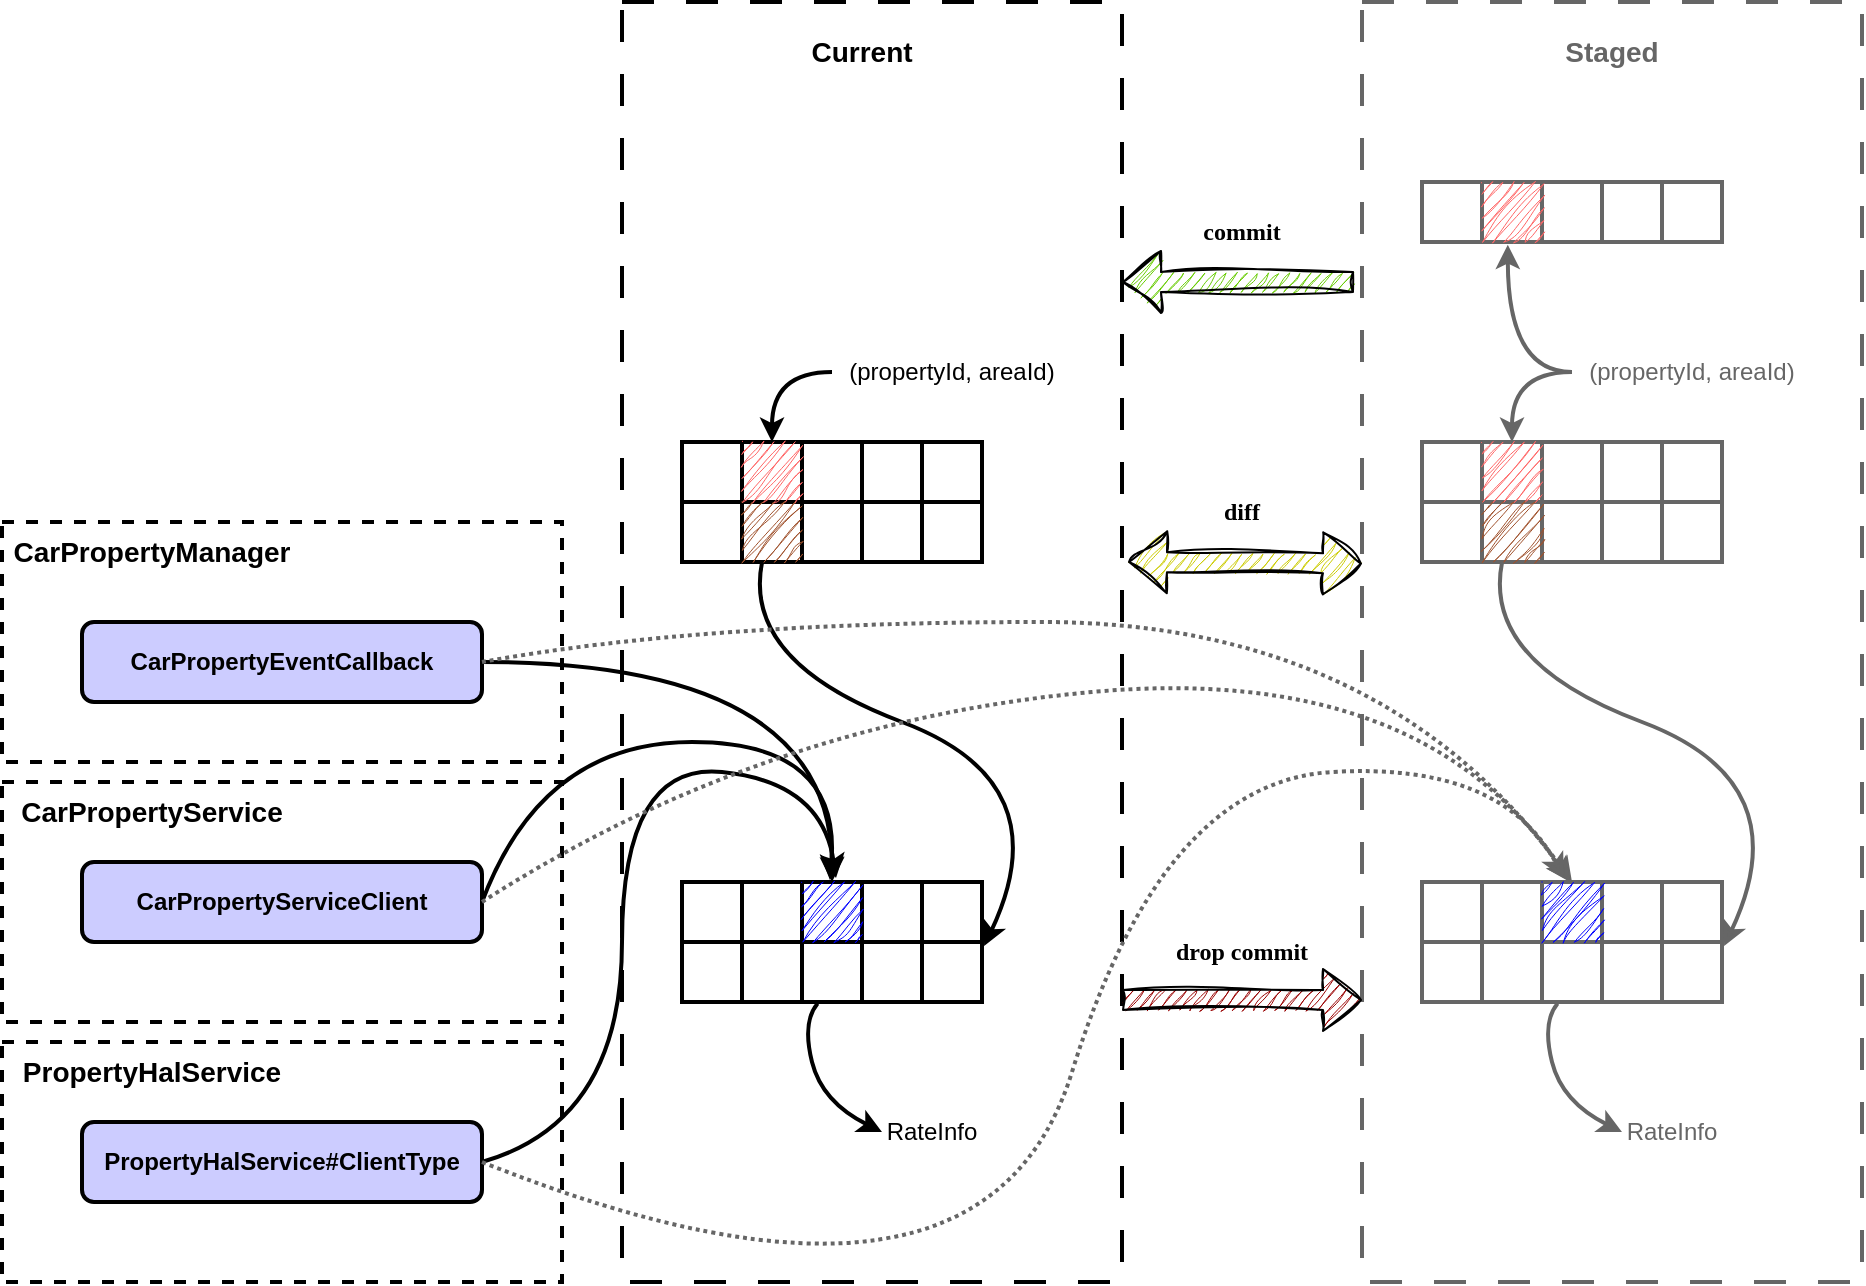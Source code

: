 <mxfile>
    <diagram id="sAGW7VAgsZ0qufuvJavb" name="第 1 页">
        <mxGraphModel dx="574" dy="1139" grid="1" gridSize="10" guides="1" tooltips="1" connect="1" arrows="1" fold="1" page="1" pageScale="1" pageWidth="1169" pageHeight="1654" math="0" shadow="0">
            <root>
                <mxCell id="0"/>
                <mxCell id="1" parent="0"/>
                <mxCell id="49" value="" style="rounded=0;whiteSpace=wrap;html=1;strokeWidth=2;dashed=1;dashPattern=8 8;" vertex="1" parent="1">
                    <mxGeometry x="740" y="160" width="250" height="640" as="geometry"/>
                </mxCell>
                <mxCell id="47" value="" style="rounded=0;whiteSpace=wrap;html=1;strokeWidth=2;dashed=1;" vertex="1" parent="1">
                    <mxGeometry x="430" y="680" width="280" height="120" as="geometry"/>
                </mxCell>
                <mxCell id="48" value="PropertyHalService" style="text;html=1;align=center;verticalAlign=middle;whiteSpace=wrap;rounded=0;fontStyle=1;fontSize=14;" vertex="1" parent="1">
                    <mxGeometry x="440" y="680" width="130" height="30" as="geometry"/>
                </mxCell>
                <mxCell id="44" value="" style="rounded=0;whiteSpace=wrap;html=1;strokeWidth=2;dashed=1;" vertex="1" parent="1">
                    <mxGeometry x="430" y="550" width="280" height="120" as="geometry"/>
                </mxCell>
                <mxCell id="42" value="" style="rounded=0;whiteSpace=wrap;html=1;strokeWidth=2;dashed=1;" vertex="1" parent="1">
                    <mxGeometry x="430" y="420" width="280" height="120" as="geometry"/>
                </mxCell>
                <mxCell id="3" value="" style="shape=table;startSize=0;container=1;collapsible=0;childLayout=tableLayout;fontSize=16;strokeWidth=2;" vertex="1" parent="1">
                    <mxGeometry x="770" y="380" width="150" height="60" as="geometry"/>
                </mxCell>
                <mxCell id="4" value="" style="shape=tableRow;horizontal=0;startSize=0;swimlaneHead=0;swimlaneBody=0;strokeColor=inherit;top=0;left=0;bottom=0;right=0;collapsible=0;dropTarget=0;fillColor=none;points=[[0,0.5],[1,0.5]];portConstraint=eastwest;fontSize=16;" vertex="1" parent="3">
                    <mxGeometry width="150" height="30" as="geometry"/>
                </mxCell>
                <mxCell id="5" value="" style="shape=partialRectangle;html=1;whiteSpace=wrap;connectable=0;strokeColor=inherit;overflow=hidden;fillColor=none;top=0;left=0;bottom=0;right=0;pointerEvents=1;fontSize=16;" vertex="1" parent="4">
                    <mxGeometry width="30" height="30" as="geometry">
                        <mxRectangle width="30" height="30" as="alternateBounds"/>
                    </mxGeometry>
                </mxCell>
                <mxCell id="6" value="&lt;span style=&quot;font-family: monospace; font-size: 0px; text-align: start; text-wrap-mode: nowrap;&quot;&gt;%3CmxGraphModel%3E%3Croot%3E%3CmxCell%20id%3D%220%22%2F%3E%3CmxCell%20id%3D%221%22%20parent%3D%220%22%2F%3E%3CmxCell%20id%3D%222%22%20value%3D%22%22%20style%3D%22shape%3DpartialRectangle%3Bhtml%3D1%3BwhiteSpace%3Dwrap%3Bconnectable%3D0%3BstrokeColor%3D%23000000%3Boverflow%3Dhidden%3BfillColor%3D%23FF6666%3Btop%3D0%3Bleft%3D0%3Bbottom%3D0%3Bright%3D0%3BpointerEvents%3D1%3BfontSize%3D16%3Bsketch%3D1%3BcurveFitting%3D1%3Bjiggle%3D2%3B%22%20vertex%3D%221%22%20parent%3D%221%22%3E%3CmxGeometry%20x%3D%22320%22%20y%3D%2280%22%20width%3D%2230%22%20height%3D%2230%22%20as%3D%22geometry%22%3E%3CmxRectangle%20width%3D%2230%22%20height%3D%2230%22%20as%3D%22alternateBounds%22%2F%3E%3C%2FmxGeometry%3E%3C%2FmxCell%3E%3C%2Froot%3E%3C%2FmxGraphModel%3E&lt;/span&gt;" style="shape=partialRectangle;html=1;whiteSpace=wrap;connectable=0;strokeColor=inherit;overflow=hidden;fillColor=#FF6666;top=0;left=0;bottom=0;right=0;pointerEvents=1;fontSize=16;sketch=1;curveFitting=1;jiggle=2;" vertex="1" parent="4">
                    <mxGeometry x="30" width="30" height="30" as="geometry">
                        <mxRectangle width="30" height="30" as="alternateBounds"/>
                    </mxGeometry>
                </mxCell>
                <mxCell id="7" value="" style="shape=partialRectangle;html=1;whiteSpace=wrap;connectable=0;strokeColor=inherit;overflow=hidden;fillColor=none;top=0;left=0;bottom=0;right=0;pointerEvents=1;fontSize=16;" vertex="1" parent="4">
                    <mxGeometry x="60" width="30" height="30" as="geometry">
                        <mxRectangle width="30" height="30" as="alternateBounds"/>
                    </mxGeometry>
                </mxCell>
                <mxCell id="8" style="shape=partialRectangle;html=1;whiteSpace=wrap;connectable=0;strokeColor=inherit;overflow=hidden;fillColor=none;top=0;left=0;bottom=0;right=0;pointerEvents=1;fontSize=16;" vertex="1" parent="4">
                    <mxGeometry x="90" width="30" height="30" as="geometry">
                        <mxRectangle width="30" height="30" as="alternateBounds"/>
                    </mxGeometry>
                </mxCell>
                <mxCell id="9" style="shape=partialRectangle;html=1;whiteSpace=wrap;connectable=0;strokeColor=inherit;overflow=hidden;fillColor=none;top=0;left=0;bottom=0;right=0;pointerEvents=1;fontSize=16;" vertex="1" parent="4">
                    <mxGeometry x="120" width="30" height="30" as="geometry">
                        <mxRectangle width="30" height="30" as="alternateBounds"/>
                    </mxGeometry>
                </mxCell>
                <mxCell id="10" style="shape=tableRow;horizontal=0;startSize=0;swimlaneHead=0;swimlaneBody=0;strokeColor=inherit;top=0;left=0;bottom=0;right=0;collapsible=0;dropTarget=0;fillColor=none;points=[[0,0.5],[1,0.5]];portConstraint=eastwest;fontSize=16;" vertex="1" parent="3">
                    <mxGeometry y="30" width="150" height="30" as="geometry"/>
                </mxCell>
                <mxCell id="11" style="shape=partialRectangle;html=1;whiteSpace=wrap;connectable=0;strokeColor=inherit;overflow=hidden;fillColor=none;top=0;left=0;bottom=0;right=0;pointerEvents=1;fontSize=16;" vertex="1" parent="10">
                    <mxGeometry width="30" height="30" as="geometry">
                        <mxRectangle width="30" height="30" as="alternateBounds"/>
                    </mxGeometry>
                </mxCell>
                <mxCell id="12" style="shape=partialRectangle;html=1;whiteSpace=wrap;connectable=0;strokeColor=#6D1F00;overflow=hidden;fillColor=#a0522d;top=0;left=0;bottom=0;right=0;pointerEvents=1;fontSize=16;fontColor=#ffffff;sketch=1;curveFitting=1;jiggle=2;" vertex="1" parent="10">
                    <mxGeometry x="30" width="30" height="30" as="geometry">
                        <mxRectangle width="30" height="30" as="alternateBounds"/>
                    </mxGeometry>
                </mxCell>
                <mxCell id="13" style="shape=partialRectangle;html=1;whiteSpace=wrap;connectable=0;strokeColor=inherit;overflow=hidden;fillColor=none;top=0;left=0;bottom=0;right=0;pointerEvents=1;fontSize=16;" vertex="1" parent="10">
                    <mxGeometry x="60" width="30" height="30" as="geometry">
                        <mxRectangle width="30" height="30" as="alternateBounds"/>
                    </mxGeometry>
                </mxCell>
                <mxCell id="14" style="shape=partialRectangle;html=1;whiteSpace=wrap;connectable=0;strokeColor=inherit;overflow=hidden;fillColor=none;top=0;left=0;bottom=0;right=0;pointerEvents=1;fontSize=16;" vertex="1" parent="10">
                    <mxGeometry x="90" width="30" height="30" as="geometry">
                        <mxRectangle width="30" height="30" as="alternateBounds"/>
                    </mxGeometry>
                </mxCell>
                <mxCell id="15" style="shape=partialRectangle;html=1;whiteSpace=wrap;connectable=0;strokeColor=inherit;overflow=hidden;fillColor=none;top=0;left=0;bottom=0;right=0;pointerEvents=1;fontSize=16;" vertex="1" parent="10">
                    <mxGeometry x="120" width="30" height="30" as="geometry">
                        <mxRectangle width="30" height="30" as="alternateBounds"/>
                    </mxGeometry>
                </mxCell>
                <mxCell id="16" value="" style="shape=table;startSize=0;container=1;collapsible=0;childLayout=tableLayout;fontSize=16;strokeWidth=2;" vertex="1" parent="1">
                    <mxGeometry x="770" y="600" width="150" height="60" as="geometry"/>
                </mxCell>
                <mxCell id="17" value="" style="shape=tableRow;horizontal=0;startSize=0;swimlaneHead=0;swimlaneBody=0;strokeColor=inherit;top=0;left=0;bottom=0;right=0;collapsible=0;dropTarget=0;fillColor=none;points=[[0,0.5],[1,0.5]];portConstraint=eastwest;fontSize=16;" vertex="1" parent="16">
                    <mxGeometry width="150" height="30" as="geometry"/>
                </mxCell>
                <mxCell id="18" value="" style="shape=partialRectangle;html=1;whiteSpace=wrap;connectable=0;strokeColor=inherit;overflow=hidden;fillColor=none;top=0;left=0;bottom=0;right=0;pointerEvents=1;fontSize=16;" vertex="1" parent="17">
                    <mxGeometry width="30" height="30" as="geometry">
                        <mxRectangle width="30" height="30" as="alternateBounds"/>
                    </mxGeometry>
                </mxCell>
                <mxCell id="19" value="" style="shape=partialRectangle;html=1;whiteSpace=wrap;connectable=0;strokeColor=inherit;overflow=hidden;fillColor=none;top=0;left=0;bottom=0;right=0;pointerEvents=1;fontSize=16;" vertex="1" parent="17">
                    <mxGeometry x="30" width="30" height="30" as="geometry">
                        <mxRectangle width="30" height="30" as="alternateBounds"/>
                    </mxGeometry>
                </mxCell>
                <mxCell id="20" value="" style="shape=partialRectangle;html=1;whiteSpace=wrap;connectable=0;strokeColor=#432D57;overflow=hidden;fillColor=#0000FF;top=0;left=0;bottom=0;right=0;pointerEvents=1;fontSize=16;fontColor=#ffffff;sketch=1;curveFitting=1;jiggle=2;" vertex="1" parent="17">
                    <mxGeometry x="60" width="30" height="30" as="geometry">
                        <mxRectangle width="30" height="30" as="alternateBounds"/>
                    </mxGeometry>
                </mxCell>
                <mxCell id="21" style="shape=partialRectangle;html=1;whiteSpace=wrap;connectable=0;strokeColor=inherit;overflow=hidden;fillColor=none;top=0;left=0;bottom=0;right=0;pointerEvents=1;fontSize=16;" vertex="1" parent="17">
                    <mxGeometry x="90" width="30" height="30" as="geometry">
                        <mxRectangle width="30" height="30" as="alternateBounds"/>
                    </mxGeometry>
                </mxCell>
                <mxCell id="22" style="shape=partialRectangle;html=1;whiteSpace=wrap;connectable=0;strokeColor=inherit;overflow=hidden;fillColor=none;top=0;left=0;bottom=0;right=0;pointerEvents=1;fontSize=16;" vertex="1" parent="17">
                    <mxGeometry x="120" width="30" height="30" as="geometry">
                        <mxRectangle width="30" height="30" as="alternateBounds"/>
                    </mxGeometry>
                </mxCell>
                <mxCell id="23" style="shape=tableRow;horizontal=0;startSize=0;swimlaneHead=0;swimlaneBody=0;strokeColor=inherit;top=0;left=0;bottom=0;right=0;collapsible=0;dropTarget=0;fillColor=none;points=[[0,0.5],[1,0.5]];portConstraint=eastwest;fontSize=16;" vertex="1" parent="16">
                    <mxGeometry y="30" width="150" height="30" as="geometry"/>
                </mxCell>
                <mxCell id="24" style="shape=partialRectangle;html=1;whiteSpace=wrap;connectable=0;strokeColor=inherit;overflow=hidden;fillColor=none;top=0;left=0;bottom=0;right=0;pointerEvents=1;fontSize=16;" vertex="1" parent="23">
                    <mxGeometry width="30" height="30" as="geometry">
                        <mxRectangle width="30" height="30" as="alternateBounds"/>
                    </mxGeometry>
                </mxCell>
                <mxCell id="25" style="shape=partialRectangle;html=1;whiteSpace=wrap;connectable=0;strokeColor=inherit;overflow=hidden;fillColor=none;top=0;left=0;bottom=0;right=0;pointerEvents=1;fontSize=16;" vertex="1" parent="23">
                    <mxGeometry x="30" width="30" height="30" as="geometry">
                        <mxRectangle width="30" height="30" as="alternateBounds"/>
                    </mxGeometry>
                </mxCell>
                <mxCell id="26" style="shape=partialRectangle;html=1;whiteSpace=wrap;connectable=0;strokeColor=inherit;overflow=hidden;fillColor=none;top=0;left=0;bottom=0;right=0;pointerEvents=1;fontSize=16;" vertex="1" parent="23">
                    <mxGeometry x="60" width="30" height="30" as="geometry">
                        <mxRectangle width="30" height="30" as="alternateBounds"/>
                    </mxGeometry>
                </mxCell>
                <mxCell id="27" style="shape=partialRectangle;html=1;whiteSpace=wrap;connectable=0;strokeColor=inherit;overflow=hidden;fillColor=none;top=0;left=0;bottom=0;right=0;pointerEvents=1;fontSize=16;" vertex="1" parent="23">
                    <mxGeometry x="90" width="30" height="30" as="geometry">
                        <mxRectangle width="30" height="30" as="alternateBounds"/>
                    </mxGeometry>
                </mxCell>
                <mxCell id="28" style="shape=partialRectangle;html=1;whiteSpace=wrap;connectable=0;strokeColor=inherit;overflow=hidden;fillColor=none;top=0;left=0;bottom=0;right=0;pointerEvents=1;fontSize=16;" vertex="1" parent="23">
                    <mxGeometry x="120" width="30" height="30" as="geometry">
                        <mxRectangle width="30" height="30" as="alternateBounds"/>
                    </mxGeometry>
                </mxCell>
                <mxCell id="29" value="" style="curved=1;endArrow=classic;html=1;entryX=1.007;entryY=1.067;entryDx=0;entryDy=0;strokeWidth=2;entryPerimeter=0;exitX=0.267;exitY=1;exitDx=0;exitDy=0;exitPerimeter=0;" edge="1" parent="1" source="10" target="17">
                    <mxGeometry width="50" height="50" relative="1" as="geometry">
                        <mxPoint x="785" y="488" as="sourcePoint"/>
                        <mxPoint x="862" y="720" as="targetPoint"/>
                        <Array as="points">
                            <mxPoint x="800" y="490"/>
                            <mxPoint x="960" y="550"/>
                        </Array>
                    </mxGeometry>
                </mxCell>
                <mxCell id="30" style="edgeStyle=orthogonalEdgeStyle;html=1;exitX=0;exitY=0.5;exitDx=0;exitDy=0;entryX=0.5;entryY=0;entryDx=0;entryDy=0;strokeWidth=2;curved=1;" edge="1" parent="1" source="31">
                    <mxGeometry relative="1" as="geometry">
                        <mxPoint x="815" y="380" as="targetPoint"/>
                        <Array as="points">
                            <mxPoint x="815" y="345"/>
                        </Array>
                    </mxGeometry>
                </mxCell>
                <mxCell id="31" value="(propertyId, areaId)" style="text;html=1;align=center;verticalAlign=middle;whiteSpace=wrap;rounded=0;fontSize=12;" vertex="1" parent="1">
                    <mxGeometry x="845" y="330" width="120" height="30" as="geometry"/>
                </mxCell>
                <mxCell id="32" value="RateInfo" style="text;html=1;align=center;verticalAlign=middle;whiteSpace=wrap;rounded=0;fontSize=12;" vertex="1" parent="1">
                    <mxGeometry x="870" y="710" width="50" height="30" as="geometry"/>
                </mxCell>
                <mxCell id="33" value="" style="curved=1;endArrow=classic;html=1;entryX=0;entryY=0.5;entryDx=0;entryDy=0;strokeWidth=2;exitX=0.452;exitY=1.024;exitDx=0;exitDy=0;exitPerimeter=0;" edge="1" parent="1" source="23" target="32">
                    <mxGeometry width="50" height="50" relative="1" as="geometry">
                        <mxPoint x="700" y="710" as="sourcePoint"/>
                        <mxPoint x="871" y="812" as="targetPoint"/>
                        <Array as="points">
                            <mxPoint x="830" y="670"/>
                            <mxPoint x="840" y="710"/>
                            <mxPoint x="870" y="725"/>
                        </Array>
                    </mxGeometry>
                </mxCell>
                <mxCell id="37" style="edgeStyle=orthogonalEdgeStyle;html=1;exitX=1;exitY=0.5;exitDx=0;exitDy=0;entryX=0.5;entryY=0;entryDx=0;entryDy=0;strokeWidth=2;curved=1;" edge="1" parent="1" source="34" target="16">
                    <mxGeometry relative="1" as="geometry"/>
                </mxCell>
                <mxCell id="34" value="CarPropertyEventCallback" style="rounded=1;whiteSpace=wrap;html=1;strokeWidth=2;fillColor=light-dark(#ccccff, #281d00);strokeColor=#000000;fontStyle=1" vertex="1" parent="1">
                    <mxGeometry x="470" y="470" width="200" height="40" as="geometry"/>
                </mxCell>
                <mxCell id="35" value="CarPropertyServiceClient" style="rounded=1;whiteSpace=wrap;html=1;strokeWidth=2;fontStyle=1;fillColor=#CCCCFF;" vertex="1" parent="1">
                    <mxGeometry x="470" y="590" width="200" height="40" as="geometry"/>
                </mxCell>
                <mxCell id="36" value="PropertyHalService#ClientType" style="rounded=1;whiteSpace=wrap;html=1;strokeWidth=2;fontStyle=1;fillColor=#CCCCFF;" vertex="1" parent="1">
                    <mxGeometry x="470" y="720" width="200" height="40" as="geometry"/>
                </mxCell>
                <mxCell id="40" value="" style="curved=1;endArrow=classic;html=1;exitX=1;exitY=0.5;exitDx=0;exitDy=0;entryX=0.493;entryY=-0.033;entryDx=0;entryDy=0;entryPerimeter=0;strokeWidth=2;" edge="1" parent="1" source="35" target="17">
                    <mxGeometry width="50" height="50" relative="1" as="geometry">
                        <mxPoint x="730" y="620" as="sourcePoint"/>
                        <mxPoint x="780" y="570" as="targetPoint"/>
                        <Array as="points">
                            <mxPoint x="700" y="530"/>
                            <mxPoint x="850" y="530"/>
                        </Array>
                    </mxGeometry>
                </mxCell>
                <mxCell id="41" value="" style="curved=1;endArrow=classic;html=1;strokeWidth=2;" edge="1" parent="1">
                    <mxGeometry width="50" height="50" relative="1" as="geometry">
                        <mxPoint x="670" y="740" as="sourcePoint"/>
                        <mxPoint x="847" y="598" as="targetPoint"/>
                        <Array as="points">
                            <mxPoint x="740" y="720"/>
                            <mxPoint x="740" y="540"/>
                            <mxPoint x="840" y="550"/>
                        </Array>
                    </mxGeometry>
                </mxCell>
                <mxCell id="43" value="CarPropertyManager" style="text;html=1;align=center;verticalAlign=middle;whiteSpace=wrap;rounded=0;fontStyle=1;fontSize=14;" vertex="1" parent="1">
                    <mxGeometry x="440" y="420" width="130" height="30" as="geometry"/>
                </mxCell>
                <mxCell id="46" value="CarPropertyService" style="text;html=1;align=center;verticalAlign=middle;whiteSpace=wrap;rounded=0;fontStyle=1;fontSize=14;" vertex="1" parent="1">
                    <mxGeometry x="440" y="550" width="130" height="30" as="geometry"/>
                </mxCell>
                <mxCell id="50" value="Current" style="text;html=1;align=center;verticalAlign=middle;whiteSpace=wrap;rounded=0;fontSize=14;fontStyle=1" vertex="1" parent="1">
                    <mxGeometry x="830" y="170" width="60" height="30" as="geometry"/>
                </mxCell>
                <mxCell id="51" value="" style="rounded=0;whiteSpace=wrap;html=1;strokeWidth=2;dashed=1;dashPattern=8 8;strokeColor=#666666;" vertex="1" parent="1">
                    <mxGeometry x="1110" y="160" width="250" height="640" as="geometry"/>
                </mxCell>
                <mxCell id="52" value="" style="shape=table;startSize=0;container=1;collapsible=0;childLayout=tableLayout;fontSize=16;strokeWidth=2;strokeColor=#666666;fontColor=#666666;" vertex="1" parent="1">
                    <mxGeometry x="1140" y="380" width="150" height="60" as="geometry"/>
                </mxCell>
                <mxCell id="53" value="" style="shape=tableRow;horizontal=0;startSize=0;swimlaneHead=0;swimlaneBody=0;strokeColor=inherit;top=0;left=0;bottom=0;right=0;collapsible=0;dropTarget=0;fillColor=none;points=[[0,0.5],[1,0.5]];portConstraint=eastwest;fontSize=16;" vertex="1" parent="52">
                    <mxGeometry width="150" height="30" as="geometry"/>
                </mxCell>
                <mxCell id="54" value="" style="shape=partialRectangle;html=1;whiteSpace=wrap;connectable=0;strokeColor=inherit;overflow=hidden;fillColor=none;top=0;left=0;bottom=0;right=0;pointerEvents=1;fontSize=16;" vertex="1" parent="53">
                    <mxGeometry width="30" height="30" as="geometry">
                        <mxRectangle width="30" height="30" as="alternateBounds"/>
                    </mxGeometry>
                </mxCell>
                <mxCell id="55" value="&lt;span style=&quot;font-family: monospace; font-size: 0px; text-align: start; text-wrap-mode: nowrap;&quot;&gt;%3CmxGraphModel%3E%3Croot%3E%3CmxCell%20id%3D%220%22%2F%3E%3CmxCell%20id%3D%221%22%20parent%3D%220%22%2F%3E%3CmxCell%20id%3D%222%22%20value%3D%22%22%20style%3D%22shape%3DpartialRectangle%3Bhtml%3D1%3BwhiteSpace%3Dwrap%3Bconnectable%3D0%3BstrokeColor%3D%23000000%3Boverflow%3Dhidden%3BfillColor%3D%23FF6666%3Btop%3D0%3Bleft%3D0%3Bbottom%3D0%3Bright%3D0%3BpointerEvents%3D1%3BfontSize%3D16%3Bsketch%3D1%3BcurveFitting%3D1%3Bjiggle%3D2%3B%22%20vertex%3D%221%22%20parent%3D%221%22%3E%3CmxGeometry%20x%3D%22320%22%20y%3D%2280%22%20width%3D%2230%22%20height%3D%2230%22%20as%3D%22geometry%22%3E%3CmxRectangle%20width%3D%2230%22%20height%3D%2230%22%20as%3D%22alternateBounds%22%2F%3E%3C%2FmxGeometry%3E%3C%2FmxCell%3E%3C%2Froot%3E%3C%2FmxGraphModel%3E&lt;/span&gt;" style="shape=partialRectangle;html=1;whiteSpace=wrap;connectable=0;strokeColor=inherit;overflow=hidden;fillColor=#FF6666;top=0;left=0;bottom=0;right=0;pointerEvents=1;fontSize=16;sketch=1;curveFitting=1;jiggle=2;" vertex="1" parent="53">
                    <mxGeometry x="30" width="30" height="30" as="geometry">
                        <mxRectangle width="30" height="30" as="alternateBounds"/>
                    </mxGeometry>
                </mxCell>
                <mxCell id="56" value="" style="shape=partialRectangle;html=1;whiteSpace=wrap;connectable=0;strokeColor=inherit;overflow=hidden;fillColor=none;top=0;left=0;bottom=0;right=0;pointerEvents=1;fontSize=16;" vertex="1" parent="53">
                    <mxGeometry x="60" width="30" height="30" as="geometry">
                        <mxRectangle width="30" height="30" as="alternateBounds"/>
                    </mxGeometry>
                </mxCell>
                <mxCell id="57" style="shape=partialRectangle;html=1;whiteSpace=wrap;connectable=0;strokeColor=inherit;overflow=hidden;fillColor=none;top=0;left=0;bottom=0;right=0;pointerEvents=1;fontSize=16;" vertex="1" parent="53">
                    <mxGeometry x="90" width="30" height="30" as="geometry">
                        <mxRectangle width="30" height="30" as="alternateBounds"/>
                    </mxGeometry>
                </mxCell>
                <mxCell id="58" style="shape=partialRectangle;html=1;whiteSpace=wrap;connectable=0;strokeColor=inherit;overflow=hidden;fillColor=none;top=0;left=0;bottom=0;right=0;pointerEvents=1;fontSize=16;" vertex="1" parent="53">
                    <mxGeometry x="120" width="30" height="30" as="geometry">
                        <mxRectangle width="30" height="30" as="alternateBounds"/>
                    </mxGeometry>
                </mxCell>
                <mxCell id="59" style="shape=tableRow;horizontal=0;startSize=0;swimlaneHead=0;swimlaneBody=0;strokeColor=inherit;top=0;left=0;bottom=0;right=0;collapsible=0;dropTarget=0;fillColor=none;points=[[0,0.5],[1,0.5]];portConstraint=eastwest;fontSize=16;" vertex="1" parent="52">
                    <mxGeometry y="30" width="150" height="30" as="geometry"/>
                </mxCell>
                <mxCell id="60" style="shape=partialRectangle;html=1;whiteSpace=wrap;connectable=0;strokeColor=inherit;overflow=hidden;fillColor=none;top=0;left=0;bottom=0;right=0;pointerEvents=1;fontSize=16;" vertex="1" parent="59">
                    <mxGeometry width="30" height="30" as="geometry">
                        <mxRectangle width="30" height="30" as="alternateBounds"/>
                    </mxGeometry>
                </mxCell>
                <mxCell id="61" style="shape=partialRectangle;html=1;whiteSpace=wrap;connectable=0;strokeColor=#6D1F00;overflow=hidden;fillColor=#a0522d;top=0;left=0;bottom=0;right=0;pointerEvents=1;fontSize=16;fontColor=#ffffff;sketch=1;curveFitting=1;jiggle=2;" vertex="1" parent="59">
                    <mxGeometry x="30" width="30" height="30" as="geometry">
                        <mxRectangle width="30" height="30" as="alternateBounds"/>
                    </mxGeometry>
                </mxCell>
                <mxCell id="62" style="shape=partialRectangle;html=1;whiteSpace=wrap;connectable=0;strokeColor=inherit;overflow=hidden;fillColor=none;top=0;left=0;bottom=0;right=0;pointerEvents=1;fontSize=16;" vertex="1" parent="59">
                    <mxGeometry x="60" width="30" height="30" as="geometry">
                        <mxRectangle width="30" height="30" as="alternateBounds"/>
                    </mxGeometry>
                </mxCell>
                <mxCell id="63" style="shape=partialRectangle;html=1;whiteSpace=wrap;connectable=0;strokeColor=inherit;overflow=hidden;fillColor=none;top=0;left=0;bottom=0;right=0;pointerEvents=1;fontSize=16;" vertex="1" parent="59">
                    <mxGeometry x="90" width="30" height="30" as="geometry">
                        <mxRectangle width="30" height="30" as="alternateBounds"/>
                    </mxGeometry>
                </mxCell>
                <mxCell id="64" style="shape=partialRectangle;html=1;whiteSpace=wrap;connectable=0;strokeColor=inherit;overflow=hidden;fillColor=none;top=0;left=0;bottom=0;right=0;pointerEvents=1;fontSize=16;" vertex="1" parent="59">
                    <mxGeometry x="120" width="30" height="30" as="geometry">
                        <mxRectangle width="30" height="30" as="alternateBounds"/>
                    </mxGeometry>
                </mxCell>
                <mxCell id="65" value="" style="shape=table;startSize=0;container=1;collapsible=0;childLayout=tableLayout;fontSize=16;strokeWidth=2;strokeColor=#666666;fontColor=#666666;" vertex="1" parent="1">
                    <mxGeometry x="1140" y="600" width="150" height="60" as="geometry"/>
                </mxCell>
                <mxCell id="66" value="" style="shape=tableRow;horizontal=0;startSize=0;swimlaneHead=0;swimlaneBody=0;strokeColor=inherit;top=0;left=0;bottom=0;right=0;collapsible=0;dropTarget=0;fillColor=none;points=[[0,0.5],[1,0.5]];portConstraint=eastwest;fontSize=16;" vertex="1" parent="65">
                    <mxGeometry width="150" height="30" as="geometry"/>
                </mxCell>
                <mxCell id="67" value="" style="shape=partialRectangle;html=1;whiteSpace=wrap;connectable=0;strokeColor=inherit;overflow=hidden;fillColor=none;top=0;left=0;bottom=0;right=0;pointerEvents=1;fontSize=16;" vertex="1" parent="66">
                    <mxGeometry width="30" height="30" as="geometry">
                        <mxRectangle width="30" height="30" as="alternateBounds"/>
                    </mxGeometry>
                </mxCell>
                <mxCell id="68" value="" style="shape=partialRectangle;html=1;whiteSpace=wrap;connectable=0;strokeColor=inherit;overflow=hidden;fillColor=none;top=0;left=0;bottom=0;right=0;pointerEvents=1;fontSize=16;" vertex="1" parent="66">
                    <mxGeometry x="30" width="30" height="30" as="geometry">
                        <mxRectangle width="30" height="30" as="alternateBounds"/>
                    </mxGeometry>
                </mxCell>
                <mxCell id="69" value="" style="shape=partialRectangle;html=1;whiteSpace=wrap;connectable=0;strokeColor=#432D57;overflow=hidden;fillColor=#0000FF;top=0;left=0;bottom=0;right=0;pointerEvents=1;fontSize=16;fontColor=#ffffff;sketch=1;curveFitting=1;jiggle=2;" vertex="1" parent="66">
                    <mxGeometry x="60" width="30" height="30" as="geometry">
                        <mxRectangle width="30" height="30" as="alternateBounds"/>
                    </mxGeometry>
                </mxCell>
                <mxCell id="70" style="shape=partialRectangle;html=1;whiteSpace=wrap;connectable=0;strokeColor=inherit;overflow=hidden;fillColor=none;top=0;left=0;bottom=0;right=0;pointerEvents=1;fontSize=16;" vertex="1" parent="66">
                    <mxGeometry x="90" width="30" height="30" as="geometry">
                        <mxRectangle width="30" height="30" as="alternateBounds"/>
                    </mxGeometry>
                </mxCell>
                <mxCell id="71" style="shape=partialRectangle;html=1;whiteSpace=wrap;connectable=0;strokeColor=inherit;overflow=hidden;fillColor=none;top=0;left=0;bottom=0;right=0;pointerEvents=1;fontSize=16;" vertex="1" parent="66">
                    <mxGeometry x="120" width="30" height="30" as="geometry">
                        <mxRectangle width="30" height="30" as="alternateBounds"/>
                    </mxGeometry>
                </mxCell>
                <mxCell id="72" style="shape=tableRow;horizontal=0;startSize=0;swimlaneHead=0;swimlaneBody=0;strokeColor=inherit;top=0;left=0;bottom=0;right=0;collapsible=0;dropTarget=0;fillColor=none;points=[[0,0.5],[1,0.5]];portConstraint=eastwest;fontSize=16;" vertex="1" parent="65">
                    <mxGeometry y="30" width="150" height="30" as="geometry"/>
                </mxCell>
                <mxCell id="73" style="shape=partialRectangle;html=1;whiteSpace=wrap;connectable=0;strokeColor=inherit;overflow=hidden;fillColor=none;top=0;left=0;bottom=0;right=0;pointerEvents=1;fontSize=16;" vertex="1" parent="72">
                    <mxGeometry width="30" height="30" as="geometry">
                        <mxRectangle width="30" height="30" as="alternateBounds"/>
                    </mxGeometry>
                </mxCell>
                <mxCell id="74" style="shape=partialRectangle;html=1;whiteSpace=wrap;connectable=0;strokeColor=inherit;overflow=hidden;fillColor=none;top=0;left=0;bottom=0;right=0;pointerEvents=1;fontSize=16;" vertex="1" parent="72">
                    <mxGeometry x="30" width="30" height="30" as="geometry">
                        <mxRectangle width="30" height="30" as="alternateBounds"/>
                    </mxGeometry>
                </mxCell>
                <mxCell id="75" style="shape=partialRectangle;html=1;whiteSpace=wrap;connectable=0;strokeColor=inherit;overflow=hidden;fillColor=none;top=0;left=0;bottom=0;right=0;pointerEvents=1;fontSize=16;" vertex="1" parent="72">
                    <mxGeometry x="60" width="30" height="30" as="geometry">
                        <mxRectangle width="30" height="30" as="alternateBounds"/>
                    </mxGeometry>
                </mxCell>
                <mxCell id="76" style="shape=partialRectangle;html=1;whiteSpace=wrap;connectable=0;strokeColor=inherit;overflow=hidden;fillColor=none;top=0;left=0;bottom=0;right=0;pointerEvents=1;fontSize=16;" vertex="1" parent="72">
                    <mxGeometry x="90" width="30" height="30" as="geometry">
                        <mxRectangle width="30" height="30" as="alternateBounds"/>
                    </mxGeometry>
                </mxCell>
                <mxCell id="77" style="shape=partialRectangle;html=1;whiteSpace=wrap;connectable=0;strokeColor=inherit;overflow=hidden;fillColor=none;top=0;left=0;bottom=0;right=0;pointerEvents=1;fontSize=16;" vertex="1" parent="72">
                    <mxGeometry x="120" width="30" height="30" as="geometry">
                        <mxRectangle width="30" height="30" as="alternateBounds"/>
                    </mxGeometry>
                </mxCell>
                <mxCell id="78" value="" style="curved=1;endArrow=classic;html=1;entryX=1.007;entryY=1.067;entryDx=0;entryDy=0;strokeWidth=2;entryPerimeter=0;exitX=0.267;exitY=1;exitDx=0;exitDy=0;exitPerimeter=0;strokeColor=#666666;fontColor=#666666;" edge="1" parent="1" source="59" target="66">
                    <mxGeometry width="50" height="50" relative="1" as="geometry">
                        <mxPoint x="1155" y="488" as="sourcePoint"/>
                        <mxPoint x="1232" y="720" as="targetPoint"/>
                        <Array as="points">
                            <mxPoint x="1170" y="490"/>
                            <mxPoint x="1330" y="550"/>
                        </Array>
                    </mxGeometry>
                </mxCell>
                <mxCell id="79" style="edgeStyle=orthogonalEdgeStyle;html=1;exitX=0;exitY=0.5;exitDx=0;exitDy=0;entryX=0.5;entryY=0;entryDx=0;entryDy=0;strokeWidth=2;curved=1;strokeColor=#666666;fontColor=#666666;" edge="1" parent="1" source="80">
                    <mxGeometry relative="1" as="geometry">
                        <mxPoint x="1185" y="380" as="targetPoint"/>
                        <Array as="points">
                            <mxPoint x="1185" y="345"/>
                        </Array>
                    </mxGeometry>
                </mxCell>
                <mxCell id="80" value="(propertyId, areaId)" style="text;html=1;align=center;verticalAlign=middle;whiteSpace=wrap;rounded=0;fontSize=12;strokeColor=none;fontColor=#666666;" vertex="1" parent="1">
                    <mxGeometry x="1215" y="330" width="120" height="30" as="geometry"/>
                </mxCell>
                <mxCell id="81" value="RateInfo" style="text;html=1;align=center;verticalAlign=middle;whiteSpace=wrap;rounded=0;fontSize=12;strokeColor=none;fontColor=#666666;" vertex="1" parent="1">
                    <mxGeometry x="1240" y="710" width="50" height="30" as="geometry"/>
                </mxCell>
                <mxCell id="82" value="" style="curved=1;endArrow=classic;html=1;entryX=0;entryY=0.5;entryDx=0;entryDy=0;strokeWidth=2;exitX=0.452;exitY=1.024;exitDx=0;exitDy=0;exitPerimeter=0;strokeColor=#666666;fontColor=#666666;" edge="1" parent="1" source="72" target="81">
                    <mxGeometry width="50" height="50" relative="1" as="geometry">
                        <mxPoint x="1070" y="710" as="sourcePoint"/>
                        <mxPoint x="1241" y="812" as="targetPoint"/>
                        <Array as="points">
                            <mxPoint x="1200" y="670"/>
                            <mxPoint x="1210" y="710"/>
                            <mxPoint x="1240" y="725"/>
                        </Array>
                    </mxGeometry>
                </mxCell>
                <mxCell id="83" value="Staged" style="text;html=1;align=center;verticalAlign=middle;whiteSpace=wrap;rounded=0;fontSize=14;fontStyle=1;strokeColor=none;fontColor=#666666;" vertex="1" parent="1">
                    <mxGeometry x="1205" y="170" width="60" height="30" as="geometry"/>
                </mxCell>
                <mxCell id="84" value="" style="curved=1;endArrow=classic;html=1;exitX=1;exitY=0.5;exitDx=0;exitDy=0;entryX=0.5;entryY=0;entryDx=0;entryDy=0;strokeWidth=2;dashed=1;dashPattern=1 1;strokeColor=#666666;" edge="1" parent="1" source="34" target="65">
                    <mxGeometry width="50" height="50" relative="1" as="geometry">
                        <mxPoint x="730" y="470" as="sourcePoint"/>
                        <mxPoint x="780" y="420" as="targetPoint"/>
                        <Array as="points">
                            <mxPoint x="780" y="470"/>
                            <mxPoint x="1120" y="470"/>
                        </Array>
                    </mxGeometry>
                </mxCell>
                <mxCell id="118" value="" style="curved=1;endArrow=classic;html=1;exitX=1;exitY=0.5;exitDx=0;exitDy=0;strokeWidth=2;dashed=1;dashPattern=1 1;strokeColor=#666666;entryX=0.493;entryY=0;entryDx=0;entryDy=0;entryPerimeter=0;" edge="1" parent="1" source="35" target="66">
                    <mxGeometry width="50" height="50" relative="1" as="geometry">
                        <mxPoint x="680" y="500" as="sourcePoint"/>
                        <mxPoint x="1120" y="600" as="targetPoint"/>
                        <Array as="points">
                            <mxPoint x="810" y="520"/>
                            <mxPoint x="1140" y="490"/>
                        </Array>
                    </mxGeometry>
                </mxCell>
                <mxCell id="119" value="" style="curved=1;endArrow=classic;html=1;exitX=1;exitY=0.5;exitDx=0;exitDy=0;strokeWidth=2;dashed=1;dashPattern=1 1;strokeColor=#666666;entryX=0.473;entryY=-0.067;entryDx=0;entryDy=0;entryPerimeter=0;" edge="1" parent="1" source="36" target="66">
                    <mxGeometry width="50" height="50" relative="1" as="geometry">
                        <mxPoint x="696" y="930" as="sourcePoint"/>
                        <mxPoint x="1150" y="920" as="targetPoint"/>
                        <Array as="points">
                            <mxPoint x="920" y="840"/>
                            <mxPoint x="1010" y="550"/>
                            <mxPoint x="1180" y="540"/>
                        </Array>
                    </mxGeometry>
                </mxCell>
                <mxCell id="121" value="" style="shape=table;startSize=0;container=1;collapsible=0;childLayout=tableLayout;fontSize=16;strokeWidth=2;strokeColor=#666666;fontColor=#666666;" vertex="1" parent="1">
                    <mxGeometry x="1140" y="250" width="150" height="30" as="geometry"/>
                </mxCell>
                <mxCell id="122" value="" style="shape=tableRow;horizontal=0;startSize=0;swimlaneHead=0;swimlaneBody=0;strokeColor=inherit;top=0;left=0;bottom=0;right=0;collapsible=0;dropTarget=0;fillColor=none;points=[[0,0.5],[1,0.5]];portConstraint=eastwest;fontSize=16;" vertex="1" parent="121">
                    <mxGeometry width="150" height="30" as="geometry"/>
                </mxCell>
                <mxCell id="123" value="" style="shape=partialRectangle;html=1;whiteSpace=wrap;connectable=0;strokeColor=inherit;overflow=hidden;fillColor=none;top=0;left=0;bottom=0;right=0;pointerEvents=1;fontSize=16;" vertex="1" parent="122">
                    <mxGeometry width="30" height="30" as="geometry">
                        <mxRectangle width="30" height="30" as="alternateBounds"/>
                    </mxGeometry>
                </mxCell>
                <mxCell id="124" value="&lt;span style=&quot;font-family: monospace; font-size: 0px; text-align: start; text-wrap-mode: nowrap;&quot;&gt;%3CmxGraphModel%3E%3Croot%3E%3CmxCell%20id%3D%220%22%2F%3E%3CmxCell%20id%3D%221%22%20parent%3D%220%22%2F%3E%3CmxCell%20id%3D%222%22%20value%3D%22%22%20style%3D%22shape%3DpartialRectangle%3Bhtml%3D1%3BwhiteSpace%3Dwrap%3Bconnectable%3D0%3BstrokeColor%3D%23000000%3Boverflow%3Dhidden%3BfillColor%3D%23FF6666%3Btop%3D0%3Bleft%3D0%3Bbottom%3D0%3Bright%3D0%3BpointerEvents%3D1%3BfontSize%3D16%3Bsketch%3D1%3BcurveFitting%3D1%3Bjiggle%3D2%3B%22%20vertex%3D%221%22%20parent%3D%221%22%3E%3CmxGeometry%20x%3D%22320%22%20y%3D%2280%22%20width%3D%2230%22%20height%3D%2230%22%20as%3D%22geometry%22%3E%3CmxRectangle%20width%3D%2230%22%20height%3D%2230%22%20as%3D%22alternateBounds%22%2F%3E%3C%2FmxGeometry%3E%3C%2FmxCell%3E%3C%2Froot%3E%3C%2FmxGraphModel%3E&lt;/span&gt;" style="shape=partialRectangle;html=1;whiteSpace=wrap;connectable=0;strokeColor=inherit;overflow=hidden;fillColor=#FF6666;top=0;left=0;bottom=0;right=0;pointerEvents=1;fontSize=16;sketch=1;curveFitting=1;jiggle=2;" vertex="1" parent="122">
                    <mxGeometry x="30" width="30" height="30" as="geometry">
                        <mxRectangle width="30" height="30" as="alternateBounds"/>
                    </mxGeometry>
                </mxCell>
                <mxCell id="125" value="" style="shape=partialRectangle;html=1;whiteSpace=wrap;connectable=0;strokeColor=inherit;overflow=hidden;fillColor=none;top=0;left=0;bottom=0;right=0;pointerEvents=1;fontSize=16;" vertex="1" parent="122">
                    <mxGeometry x="60" width="30" height="30" as="geometry">
                        <mxRectangle width="30" height="30" as="alternateBounds"/>
                    </mxGeometry>
                </mxCell>
                <mxCell id="126" style="shape=partialRectangle;html=1;whiteSpace=wrap;connectable=0;strokeColor=inherit;overflow=hidden;fillColor=none;top=0;left=0;bottom=0;right=0;pointerEvents=1;fontSize=16;" vertex="1" parent="122">
                    <mxGeometry x="90" width="30" height="30" as="geometry">
                        <mxRectangle width="30" height="30" as="alternateBounds"/>
                    </mxGeometry>
                </mxCell>
                <mxCell id="127" style="shape=partialRectangle;html=1;whiteSpace=wrap;connectable=0;strokeColor=inherit;overflow=hidden;fillColor=none;top=0;left=0;bottom=0;right=0;pointerEvents=1;fontSize=16;" vertex="1" parent="122">
                    <mxGeometry x="120" width="30" height="30" as="geometry">
                        <mxRectangle width="30" height="30" as="alternateBounds"/>
                    </mxGeometry>
                </mxCell>
                <mxCell id="150" style="edgeStyle=orthogonalEdgeStyle;html=1;entryX=0.286;entryY=1.044;entryDx=0;entryDy=0;strokeWidth=2;curved=1;strokeColor=#666666;fontColor=#666666;entryPerimeter=0;exitX=0;exitY=0.5;exitDx=0;exitDy=0;" edge="1" parent="1" source="80" target="122">
                    <mxGeometry relative="1" as="geometry">
                        <mxPoint x="1195" y="390" as="targetPoint"/>
                        <Array as="points">
                            <mxPoint x="1183" y="345"/>
                        </Array>
                        <mxPoint x="1210" y="350" as="sourcePoint"/>
                    </mxGeometry>
                </mxCell>
                <mxCell id="151" value="" style="shape=flexArrow;endArrow=classic;html=1;exitX=-0.016;exitY=0.284;exitDx=0;exitDy=0;exitPerimeter=0;entryX=1;entryY=0.284;entryDx=0;entryDy=0;entryPerimeter=0;fillColor=#66CC00;strokeColor=default;flowAnimation=0;sketch=1;curveFitting=1;jiggle=2;" edge="1" parent="1">
                    <mxGeometry width="50" height="50" relative="1" as="geometry">
                        <mxPoint x="1106" y="300" as="sourcePoint"/>
                        <mxPoint x="990" y="300" as="targetPoint"/>
                    </mxGeometry>
                </mxCell>
                <mxCell id="153" value="" style="shape=flexArrow;endArrow=classic;html=1;exitX=1;exitY=0.453;exitDx=0;exitDy=0;exitPerimeter=0;fillColor=#990000;strokeColor=default;entryX=-0.016;entryY=0.377;entryDx=0;entryDy=0;entryPerimeter=0;flowAnimation=0;sketch=1;curveFitting=1;jiggle=2;" edge="1" parent="1">
                    <mxGeometry width="50" height="50" relative="1" as="geometry">
                        <mxPoint x="990" y="659" as="sourcePoint"/>
                        <mxPoint x="1110" y="659" as="targetPoint"/>
                    </mxGeometry>
                </mxCell>
                <mxCell id="154" value="" style="shape=flexArrow;endArrow=classic;startArrow=classic;html=1;exitX=1.012;exitY=0.405;exitDx=0;exitDy=0;exitPerimeter=0;fillColor=#CCCC00;strokeColor=default;flowAnimation=0;sketch=1;curveFitting=1;jiggle=2;" edge="1" parent="1">
                    <mxGeometry width="100" height="100" relative="1" as="geometry">
                        <mxPoint x="993" y="440.0" as="sourcePoint"/>
                        <mxPoint x="1110" y="440.8" as="targetPoint"/>
                    </mxGeometry>
                </mxCell>
                <mxCell id="155" value="commit" style="text;html=1;align=center;verticalAlign=middle;whiteSpace=wrap;rounded=0;fontStyle=1;fontFamily=Comic Sans MS;" vertex="1" parent="1">
                    <mxGeometry x="1020" y="260" width="60" height="30" as="geometry"/>
                </mxCell>
                <mxCell id="156" value="diff" style="text;html=1;align=center;verticalAlign=middle;whiteSpace=wrap;rounded=0;fontStyle=1;fontFamily=Comic Sans MS;" vertex="1" parent="1">
                    <mxGeometry x="1020" y="400" width="60" height="30" as="geometry"/>
                </mxCell>
                <mxCell id="157" value="drop commit" style="text;html=1;align=center;verticalAlign=middle;whiteSpace=wrap;rounded=0;fontStyle=1;fontFamily=Comic Sans MS;" vertex="1" parent="1">
                    <mxGeometry x="1015" y="620" width="70" height="30" as="geometry"/>
                </mxCell>
            </root>
        </mxGraphModel>
    </diagram>
</mxfile>